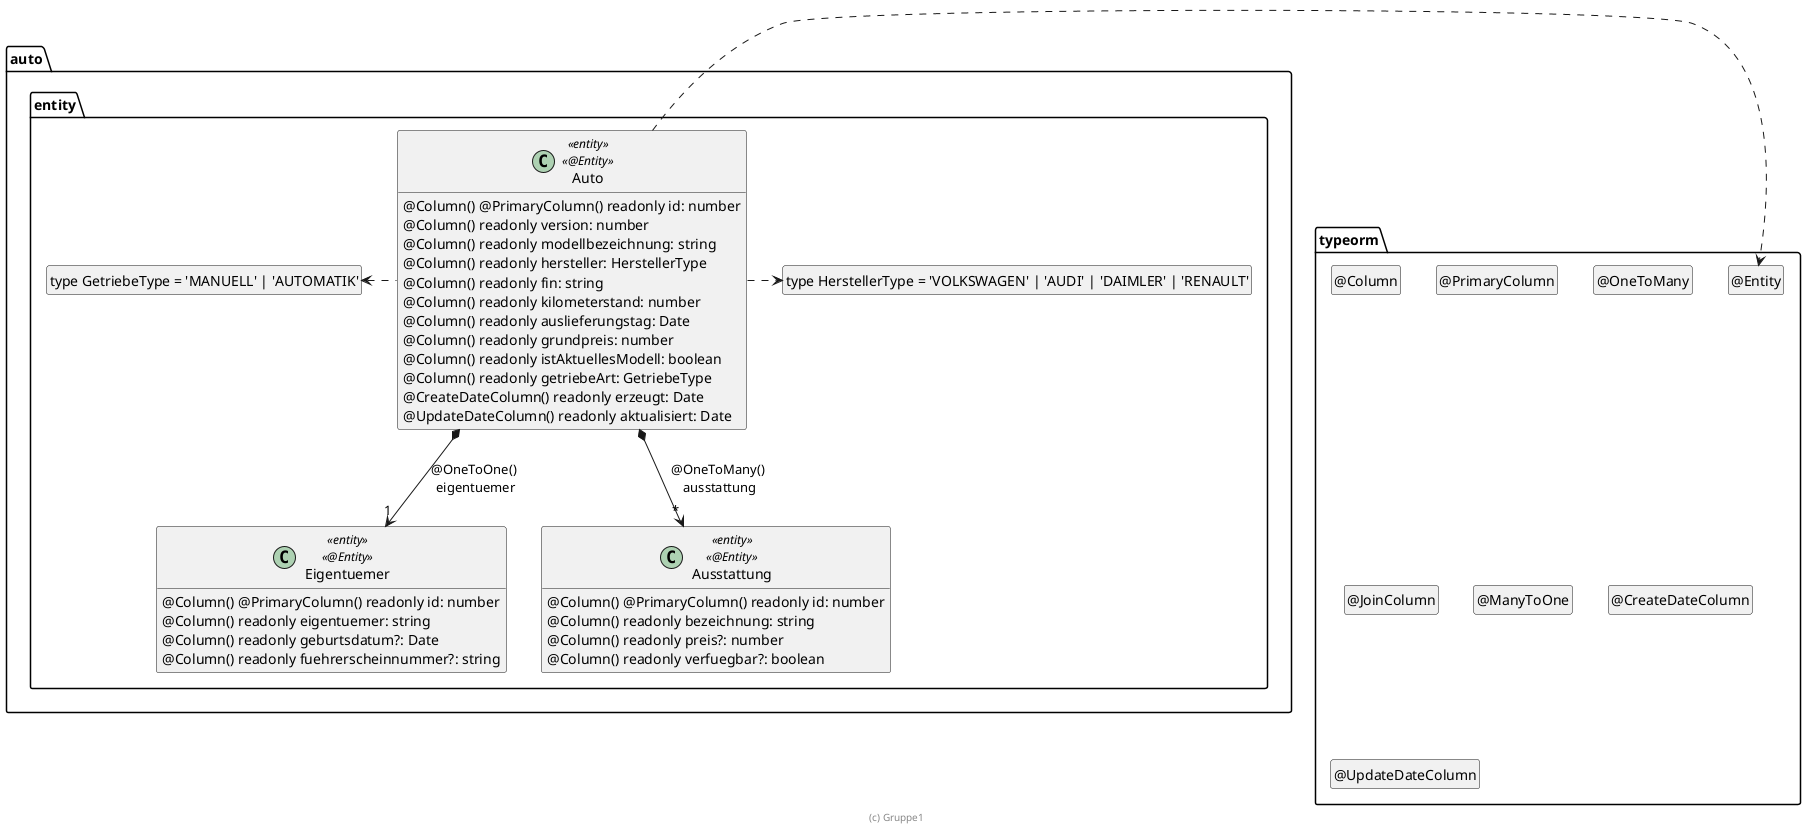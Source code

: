 ' Preview durch <Alt>d

@startuml Entity

package typeorm {
  class "@Entity" as Entity
  hide Entity circle
  class "@Column" as Column
  hide Column circle
  class "@PrimaryColumn" as PrimaryColumn
  hide PrimaryColumn circle
  class "@OneToMany" as OneToMany
  hide OneToMany circle
  class "@JoinColumn" as JoinColumn
  hide JoinColumn circle
  class "@ManyToOne" as ManyToOne
  hide ManyToOne circle
  class "@CreateDateColumn" as CreateDateColumn
  hide CreateDateColumn circle
  class "@UpdateDateColumn" as UpdateDateColumn
  hide UpdateDateColumn circle
}

package auto.entity {
  class "type HerstellerType = 'VOLKSWAGEN' | 'AUDI' | 'DAIMLER' | 'RENAULT'" as HerstellerType
  hide HerstellerType circle

  class "type GetriebeType = 'MANUELL' | 'AUTOMATIK'" as GetriebeType
  hide GetriebeType circle

  class Auto <<entity>> <<@Entity>> {
    @Column() @PrimaryColumn() readonly id: number
    @Column() readonly version: number
    @Column() readonly modellbezeichnung: string
    @Column() readonly hersteller: HerstellerType
    @Column() readonly fin: string
    @Column() readonly kilometerstand: number
    @Column() readonly auslieferungstag: Date
    @Column() readonly grundpreis: number
    @Column() readonly istAktuellesModell: boolean
    @Column() readonly getriebeArt: GetriebeType 
    @CreateDateColumn() readonly erzeugt: Date
    @UpdateDateColumn() readonly aktualisiert: Date
  }

  class Eigentuemer <<entity>> <<@Entity>> {
    @Column() @PrimaryColumn() readonly id: number
    @Column() readonly eigentuemer: string
    @Column() readonly geburtsdatum?: Date
    @Column() readonly fuehrerscheinnummer?: string
  }

  class Ausstattung <<entity>> <<@Entity>> {
    @Column() @PrimaryColumn() readonly id: number
    @Column() readonly bezeichnung: string
    @Column() readonly preis?: number
    @Column() readonly verfuegbar?: boolean
  }

  Auto *--> "1" Eigentuemer : @OneToOne() \neigentuemer
  Auto *--> "*" Ausstattung : @OneToMany() \nausstattung

  Auto .right.> Entity
  Auto .right.> HerstellerType
  Auto .left.> GetriebeType
}

hide empty members

footer (c) Gruppe1

@enduml
